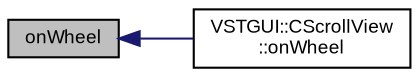 digraph "onWheel"
{
  bgcolor="transparent";
  edge [fontname="Arial",fontsize="9",labelfontname="Arial",labelfontsize="9"];
  node [fontname="Arial",fontsize="9",shape=record];
  rankdir="LR";
  Node1 [label="onWheel",height=0.2,width=0.4,color="black", fillcolor="grey75", style="filled" fontcolor="black"];
  Node1 -> Node2 [dir="back",color="midnightblue",fontsize="9",style="solid",fontname="Arial"];
  Node2 [label="VSTGUI::CScrollView\l::onWheel",height=0.2,width=0.4,color="black",URL="$class_v_s_t_g_u_i_1_1_c_scroll_view.html#a6d88a500ad5bcf0664cffac0fc0adac2",tooltip="called if a mouse wheel event is happening over this view "];
}
